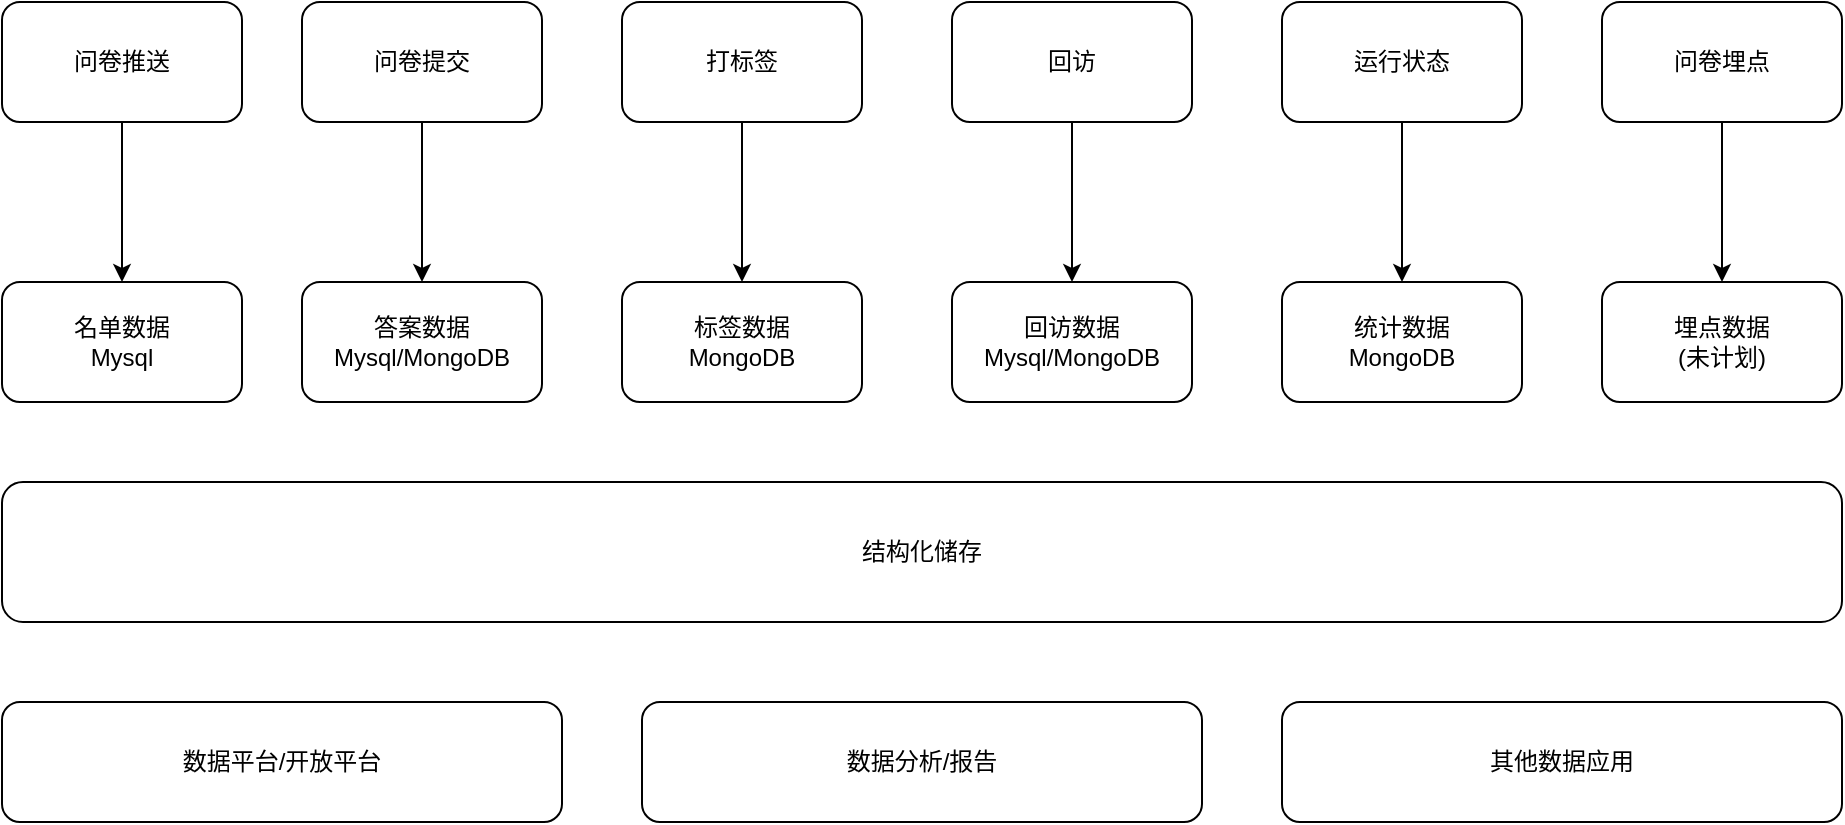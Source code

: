 <mxfile version="10.6.3" type="github"><diagram id="1qdd8K1jBrsahOiI5uuQ" name="Page-1"><mxGraphModel dx="918" dy="585" grid="1" gridSize="10" guides="1" tooltips="1" connect="1" arrows="1" fold="1" page="1" pageScale="1" pageWidth="827" pageHeight="1169" math="0" shadow="0"><root><mxCell id="0"/><mxCell id="1" parent="0"/><mxCell id="bzGM8t5hJH0zgqqlNrET-14" value="" style="edgeStyle=orthogonalEdgeStyle;rounded=0;orthogonalLoop=1;jettySize=auto;html=1;" edge="1" parent="1" source="bzGM8t5hJH0zgqqlNrET-4" target="bzGM8t5hJH0zgqqlNrET-13"><mxGeometry relative="1" as="geometry"/></mxCell><mxCell id="bzGM8t5hJH0zgqqlNrET-4" value="问卷推送" style="rounded=1;whiteSpace=wrap;html=1;" vertex="1" parent="1"><mxGeometry x="400" y="340" width="120" height="60" as="geometry"/></mxCell><mxCell id="bzGM8t5hJH0zgqqlNrET-13" value="名单数据&lt;br&gt;Mysql&lt;br&gt;" style="rounded=1;whiteSpace=wrap;html=1;" vertex="1" parent="1"><mxGeometry x="400" y="480" width="120" height="60" as="geometry"/></mxCell><mxCell id="bzGM8t5hJH0zgqqlNrET-16" value="" style="edgeStyle=orthogonalEdgeStyle;rounded=0;orthogonalLoop=1;jettySize=auto;html=1;" edge="1" parent="1" source="bzGM8t5hJH0zgqqlNrET-5" target="bzGM8t5hJH0zgqqlNrET-15"><mxGeometry relative="1" as="geometry"/></mxCell><mxCell id="bzGM8t5hJH0zgqqlNrET-5" value="问卷提交" style="rounded=1;whiteSpace=wrap;html=1;" vertex="1" parent="1"><mxGeometry x="550" y="340" width="120" height="60" as="geometry"/></mxCell><mxCell id="bzGM8t5hJH0zgqqlNrET-15" value="答案数据&lt;br&gt;Mysql/MongoDB&lt;br&gt;" style="rounded=1;whiteSpace=wrap;html=1;" vertex="1" parent="1"><mxGeometry x="550" y="480" width="120" height="60" as="geometry"/></mxCell><mxCell id="bzGM8t5hJH0zgqqlNrET-18" value="" style="edgeStyle=orthogonalEdgeStyle;rounded=0;orthogonalLoop=1;jettySize=auto;html=1;" edge="1" parent="1" source="bzGM8t5hJH0zgqqlNrET-7" target="bzGM8t5hJH0zgqqlNrET-17"><mxGeometry relative="1" as="geometry"/></mxCell><mxCell id="bzGM8t5hJH0zgqqlNrET-7" value="打标签" style="rounded=1;whiteSpace=wrap;html=1;" vertex="1" parent="1"><mxGeometry x="710" y="340" width="120" height="60" as="geometry"/></mxCell><mxCell id="bzGM8t5hJH0zgqqlNrET-17" value="标签数据&lt;br&gt;MongoDB&lt;br&gt;" style="rounded=1;whiteSpace=wrap;html=1;" vertex="1" parent="1"><mxGeometry x="710" y="480" width="120" height="60" as="geometry"/></mxCell><mxCell id="bzGM8t5hJH0zgqqlNrET-22" value="" style="edgeStyle=orthogonalEdgeStyle;rounded=0;orthogonalLoop=1;jettySize=auto;html=1;" edge="1" parent="1" source="bzGM8t5hJH0zgqqlNrET-9" target="bzGM8t5hJH0zgqqlNrET-21"><mxGeometry relative="1" as="geometry"/></mxCell><mxCell id="bzGM8t5hJH0zgqqlNrET-9" value="回访" style="rounded=1;whiteSpace=wrap;html=1;" vertex="1" parent="1"><mxGeometry x="875" y="340" width="120" height="60" as="geometry"/></mxCell><mxCell id="bzGM8t5hJH0zgqqlNrET-29" value="" style="edgeStyle=orthogonalEdgeStyle;rounded=0;orthogonalLoop=1;jettySize=auto;html=1;" edge="1" parent="1" source="bzGM8t5hJH0zgqqlNrET-26" target="bzGM8t5hJH0zgqqlNrET-28"><mxGeometry relative="1" as="geometry"/></mxCell><mxCell id="bzGM8t5hJH0zgqqlNrET-26" value="运行状态" style="rounded=1;whiteSpace=wrap;html=1;" vertex="1" parent="1"><mxGeometry x="1040" y="340" width="120" height="60" as="geometry"/></mxCell><mxCell id="bzGM8t5hJH0zgqqlNrET-35" value="" style="edgeStyle=orthogonalEdgeStyle;rounded=0;orthogonalLoop=1;jettySize=auto;html=1;" edge="1" parent="1" source="bzGM8t5hJH0zgqqlNrET-32" target="bzGM8t5hJH0zgqqlNrET-34"><mxGeometry relative="1" as="geometry"/></mxCell><mxCell id="bzGM8t5hJH0zgqqlNrET-32" value="问卷埋点" style="rounded=1;whiteSpace=wrap;html=1;" vertex="1" parent="1"><mxGeometry x="1200" y="340" width="120" height="60" as="geometry"/></mxCell><mxCell id="bzGM8t5hJH0zgqqlNrET-34" value="埋点数据&lt;br&gt;(未计划)&lt;br&gt;" style="rounded=1;whiteSpace=wrap;html=1;" vertex="1" parent="1"><mxGeometry x="1200" y="480" width="120" height="60" as="geometry"/></mxCell><mxCell id="bzGM8t5hJH0zgqqlNrET-28" value="统计数据&lt;br&gt;MongoDB&lt;br&gt;" style="rounded=1;whiteSpace=wrap;html=1;" vertex="1" parent="1"><mxGeometry x="1040" y="480" width="120" height="60" as="geometry"/></mxCell><mxCell id="bzGM8t5hJH0zgqqlNrET-21" value="回访数据&lt;br&gt;Mysql/MongoDB&lt;br&gt;" style="rounded=1;whiteSpace=wrap;html=1;" vertex="1" parent="1"><mxGeometry x="875" y="480" width="120" height="60" as="geometry"/></mxCell><mxCell id="bzGM8t5hJH0zgqqlNrET-36" value="数据平台/开放平台" style="rounded=1;whiteSpace=wrap;html=1;" vertex="1" parent="1"><mxGeometry x="400" y="690" width="280" height="60" as="geometry"/></mxCell><mxCell id="bzGM8t5hJH0zgqqlNrET-42" value="结构化储存" style="rounded=1;whiteSpace=wrap;html=1;" vertex="1" parent="1"><mxGeometry x="400" y="580" width="920" height="70" as="geometry"/></mxCell><mxCell id="bzGM8t5hJH0zgqqlNrET-46" value="数据分析/报告" style="rounded=1;whiteSpace=wrap;html=1;" vertex="1" parent="1"><mxGeometry x="720" y="690" width="280" height="60" as="geometry"/></mxCell><mxCell id="bzGM8t5hJH0zgqqlNrET-47" value="其他数据应用" style="rounded=1;whiteSpace=wrap;html=1;" vertex="1" parent="1"><mxGeometry x="1040" y="690" width="280" height="60" as="geometry"/></mxCell></root></mxGraphModel></diagram></mxfile>